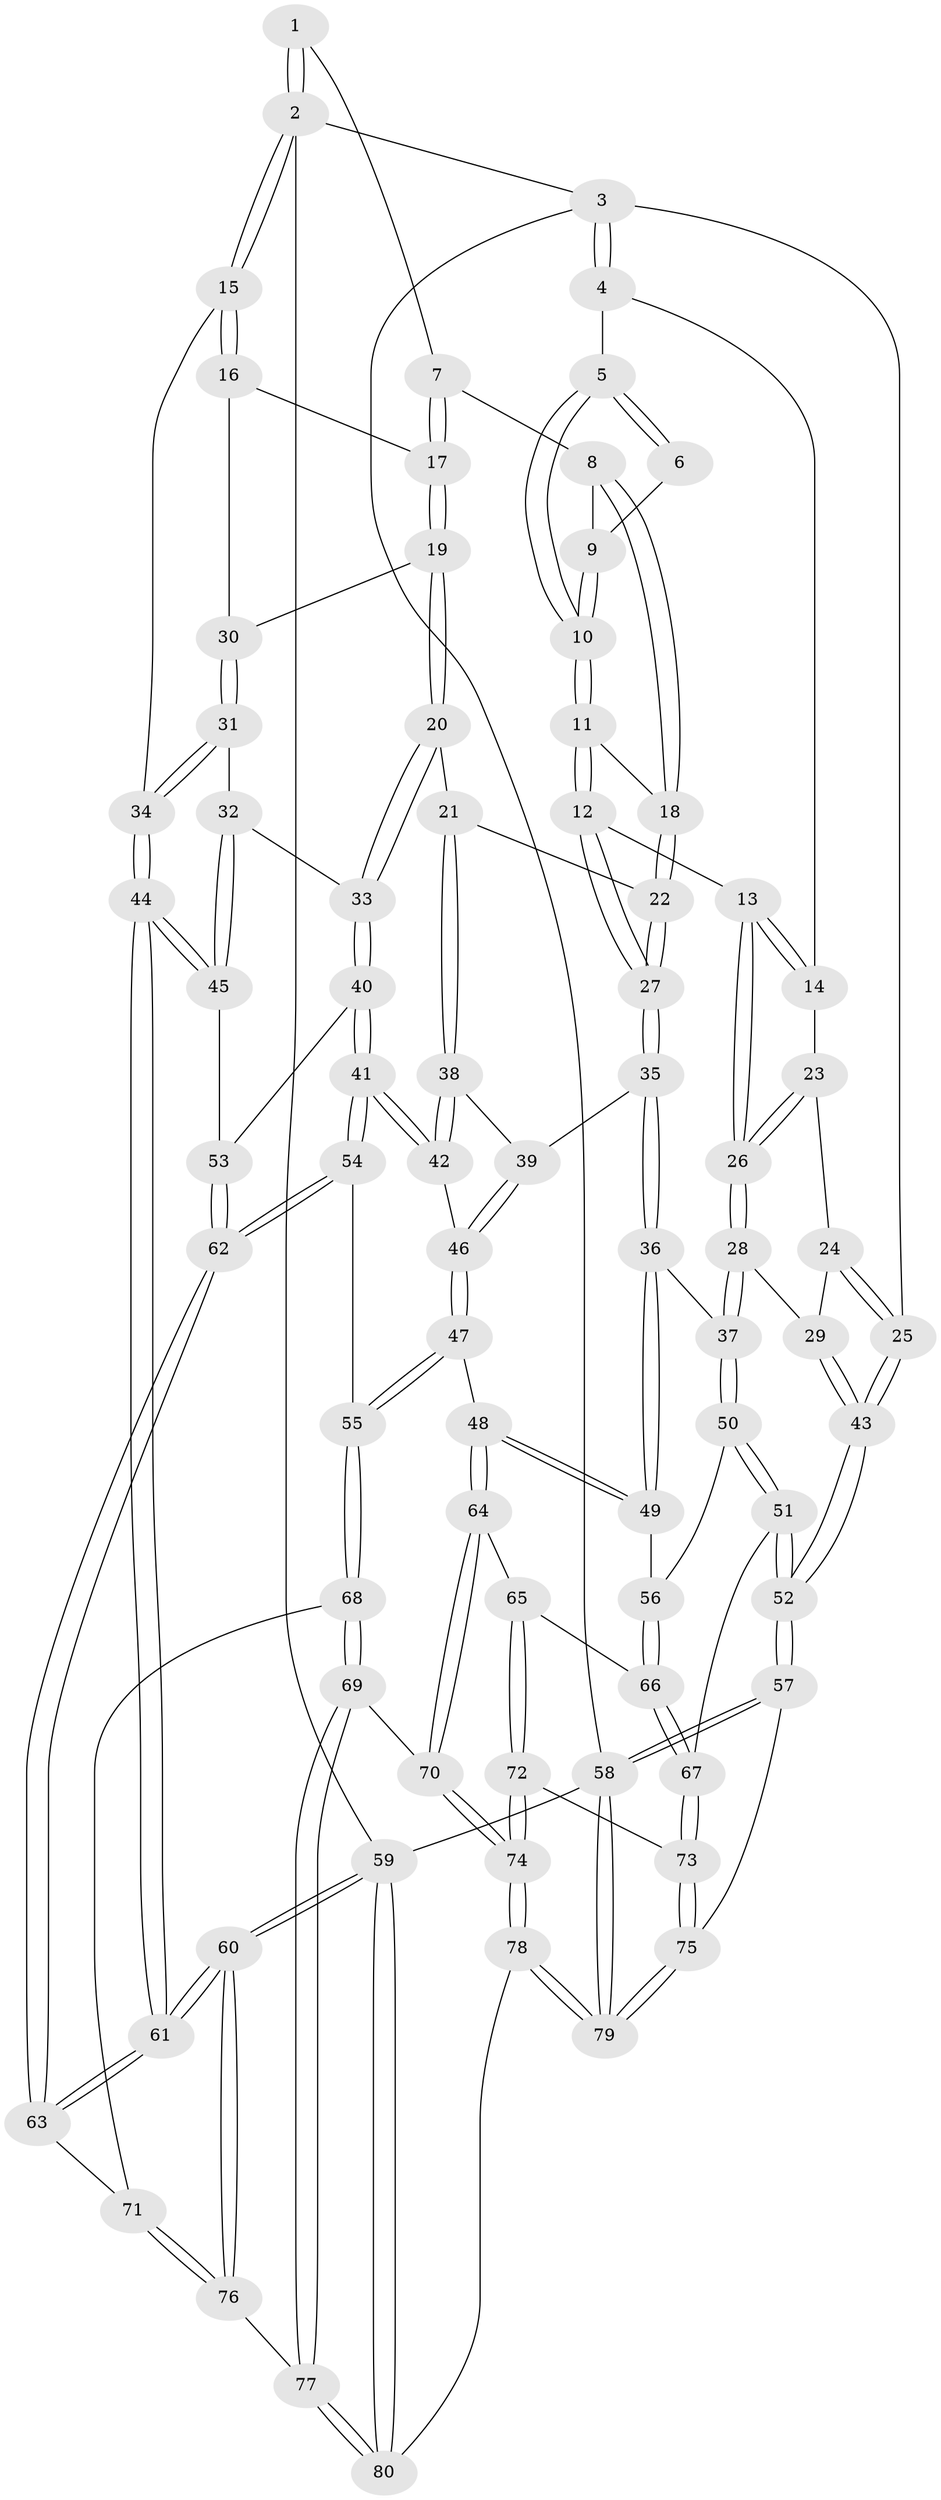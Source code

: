// Generated by graph-tools (version 1.1) at 2025/38/03/09/25 02:38:42]
// undirected, 80 vertices, 197 edges
graph export_dot {
graph [start="1"]
  node [color=gray90,style=filled];
  1 [pos="+0.8565200508364111+0"];
  2 [pos="+1+0"];
  3 [pos="+0+0"];
  4 [pos="+0+0"];
  5 [pos="+0.23236182324459567+0"];
  6 [pos="+0.4561611472442531+0"];
  7 [pos="+0.7303732826949771+0.11134830704621322"];
  8 [pos="+0.5684035437669988+0.14051977586253903"];
  9 [pos="+0.5113673340606915+0.004690611297196374"];
  10 [pos="+0.34238588943360054+0.173098247625921"];
  11 [pos="+0.3437805284661991+0.1812448998388965"];
  12 [pos="+0.30996919240202897+0.2610802352377864"];
  13 [pos="+0.27474409850348336+0.2691489955862395"];
  14 [pos="+0.11116717081259232+0.16498649530200038"];
  15 [pos="+1+0"];
  16 [pos="+0.9773299792596999+0.14907019900062382"];
  17 [pos="+0.7921558650410075+0.20012195630559365"];
  18 [pos="+0.5661253073994675+0.14409723997263385"];
  19 [pos="+0.7901090649626322+0.23633268159139187"];
  20 [pos="+0.7436710229075698+0.3549890342880122"];
  21 [pos="+0.6727722964067365+0.36127731053998424"];
  22 [pos="+0.5636603608369651+0.24996998493382058"];
  23 [pos="+0.07613254502661902+0.24329325427271795"];
  24 [pos="+0.05249134135320698+0.2638734781067827"];
  25 [pos="+0+0.2641881788213252"];
  26 [pos="+0.16369753222498745+0.40245867026150506"];
  27 [pos="+0.4128658346031091+0.35889094984939907"];
  28 [pos="+0.14734862175156385+0.4340306382351259"];
  29 [pos="+0.028904070022937652+0.4257311028043157"];
  30 [pos="+0.9411576260149764+0.3066344230761147"];
  31 [pos="+0.9957490593329121+0.41629363009946435"];
  32 [pos="+0.9892540385301387+0.4183040581019168"];
  33 [pos="+0.8249350308289172+0.45215746405209006"];
  34 [pos="+1+0.4420518068561564"];
  35 [pos="+0.43115414226573096+0.43218606667556686"];
  36 [pos="+0.3531809670307987+0.5270512008234417"];
  37 [pos="+0.19207452531990862+0.5091428541396416"];
  38 [pos="+0.6295769682518281+0.40572271578405494"];
  39 [pos="+0.4579983421026904+0.4413001954966243"];
  40 [pos="+0.789969742889142+0.5833473769874058"];
  41 [pos="+0.7248131019374007+0.613516168389357"];
  42 [pos="+0.63413445145874+0.5567522718108514"];
  43 [pos="+0+0.47229360218291994"];
  44 [pos="+1+0.7114588629959223"];
  45 [pos="+0.9146590850246049+0.6309918455681982"];
  46 [pos="+0.554807894184522+0.5649690687126151"];
  47 [pos="+0.47702227069213865+0.7012433421141011"];
  48 [pos="+0.4175365575234679+0.7065515343087059"];
  49 [pos="+0.3843025615430837+0.6488221069986934"];
  50 [pos="+0.14087181416353145+0.653557293792137"];
  51 [pos="+0.001383125389827162+0.7223264107784975"];
  52 [pos="+0+0.7464492665993768"];
  53 [pos="+0.8466224739787084+0.6251726020794952"];
  54 [pos="+0.6665078101357187+0.746441334281605"];
  55 [pos="+0.6308967592458326+0.7747200167139903"];
  56 [pos="+0.15141055000846035+0.6596342349484862"];
  57 [pos="+0+0.8944715281895959"];
  58 [pos="+0+1"];
  59 [pos="+1+1"];
  60 [pos="+1+1"];
  61 [pos="+1+0.9362413981276569"];
  62 [pos="+0.8660918224575151+0.8148692977006263"];
  63 [pos="+0.8814662527040242+0.8334089475313784"];
  64 [pos="+0.3769886167951381+0.7703868394542973"];
  65 [pos="+0.3630970357542659+0.7842112367029331"];
  66 [pos="+0.23769927043148537+0.7477547562059758"];
  67 [pos="+0.1678353996210518+0.8494559987220328"];
  68 [pos="+0.6281668365001365+0.8377459911537364"];
  69 [pos="+0.6047607230860224+0.8947839587059839"];
  70 [pos="+0.5410041845703918+0.9068443949096624"];
  71 [pos="+0.7965761426091429+0.9072808285774222"];
  72 [pos="+0.3444039719941833+0.8526001303682106"];
  73 [pos="+0.19181965470467532+0.9015679454695835"];
  74 [pos="+0.39708228819918706+0.9940564796639664"];
  75 [pos="+0.1770571671227894+0.9371601719227364"];
  76 [pos="+0.788256071625741+0.9440703484099937"];
  77 [pos="+0.6755752817916912+1"];
  78 [pos="+0.35339605189249074+1"];
  79 [pos="+0.246127121484908+1"];
  80 [pos="+0.6720133404878641+1"];
  1 -- 2;
  1 -- 2;
  1 -- 7;
  2 -- 3;
  2 -- 15;
  2 -- 15;
  2 -- 59;
  3 -- 4;
  3 -- 4;
  3 -- 25;
  3 -- 58;
  4 -- 5;
  4 -- 14;
  5 -- 6;
  5 -- 6;
  5 -- 10;
  5 -- 10;
  6 -- 9;
  7 -- 8;
  7 -- 17;
  7 -- 17;
  8 -- 9;
  8 -- 18;
  8 -- 18;
  9 -- 10;
  9 -- 10;
  10 -- 11;
  10 -- 11;
  11 -- 12;
  11 -- 12;
  11 -- 18;
  12 -- 13;
  12 -- 27;
  12 -- 27;
  13 -- 14;
  13 -- 14;
  13 -- 26;
  13 -- 26;
  14 -- 23;
  15 -- 16;
  15 -- 16;
  15 -- 34;
  16 -- 17;
  16 -- 30;
  17 -- 19;
  17 -- 19;
  18 -- 22;
  18 -- 22;
  19 -- 20;
  19 -- 20;
  19 -- 30;
  20 -- 21;
  20 -- 33;
  20 -- 33;
  21 -- 22;
  21 -- 38;
  21 -- 38;
  22 -- 27;
  22 -- 27;
  23 -- 24;
  23 -- 26;
  23 -- 26;
  24 -- 25;
  24 -- 25;
  24 -- 29;
  25 -- 43;
  25 -- 43;
  26 -- 28;
  26 -- 28;
  27 -- 35;
  27 -- 35;
  28 -- 29;
  28 -- 37;
  28 -- 37;
  29 -- 43;
  29 -- 43;
  30 -- 31;
  30 -- 31;
  31 -- 32;
  31 -- 34;
  31 -- 34;
  32 -- 33;
  32 -- 45;
  32 -- 45;
  33 -- 40;
  33 -- 40;
  34 -- 44;
  34 -- 44;
  35 -- 36;
  35 -- 36;
  35 -- 39;
  36 -- 37;
  36 -- 49;
  36 -- 49;
  37 -- 50;
  37 -- 50;
  38 -- 39;
  38 -- 42;
  38 -- 42;
  39 -- 46;
  39 -- 46;
  40 -- 41;
  40 -- 41;
  40 -- 53;
  41 -- 42;
  41 -- 42;
  41 -- 54;
  41 -- 54;
  42 -- 46;
  43 -- 52;
  43 -- 52;
  44 -- 45;
  44 -- 45;
  44 -- 61;
  44 -- 61;
  45 -- 53;
  46 -- 47;
  46 -- 47;
  47 -- 48;
  47 -- 55;
  47 -- 55;
  48 -- 49;
  48 -- 49;
  48 -- 64;
  48 -- 64;
  49 -- 56;
  50 -- 51;
  50 -- 51;
  50 -- 56;
  51 -- 52;
  51 -- 52;
  51 -- 67;
  52 -- 57;
  52 -- 57;
  53 -- 62;
  53 -- 62;
  54 -- 55;
  54 -- 62;
  54 -- 62;
  55 -- 68;
  55 -- 68;
  56 -- 66;
  56 -- 66;
  57 -- 58;
  57 -- 58;
  57 -- 75;
  58 -- 79;
  58 -- 79;
  58 -- 59;
  59 -- 60;
  59 -- 60;
  59 -- 80;
  59 -- 80;
  60 -- 61;
  60 -- 61;
  60 -- 76;
  60 -- 76;
  61 -- 63;
  61 -- 63;
  62 -- 63;
  62 -- 63;
  63 -- 71;
  64 -- 65;
  64 -- 70;
  64 -- 70;
  65 -- 66;
  65 -- 72;
  65 -- 72;
  66 -- 67;
  66 -- 67;
  67 -- 73;
  67 -- 73;
  68 -- 69;
  68 -- 69;
  68 -- 71;
  69 -- 70;
  69 -- 77;
  69 -- 77;
  70 -- 74;
  70 -- 74;
  71 -- 76;
  71 -- 76;
  72 -- 73;
  72 -- 74;
  72 -- 74;
  73 -- 75;
  73 -- 75;
  74 -- 78;
  74 -- 78;
  75 -- 79;
  75 -- 79;
  76 -- 77;
  77 -- 80;
  77 -- 80;
  78 -- 79;
  78 -- 79;
  78 -- 80;
}
